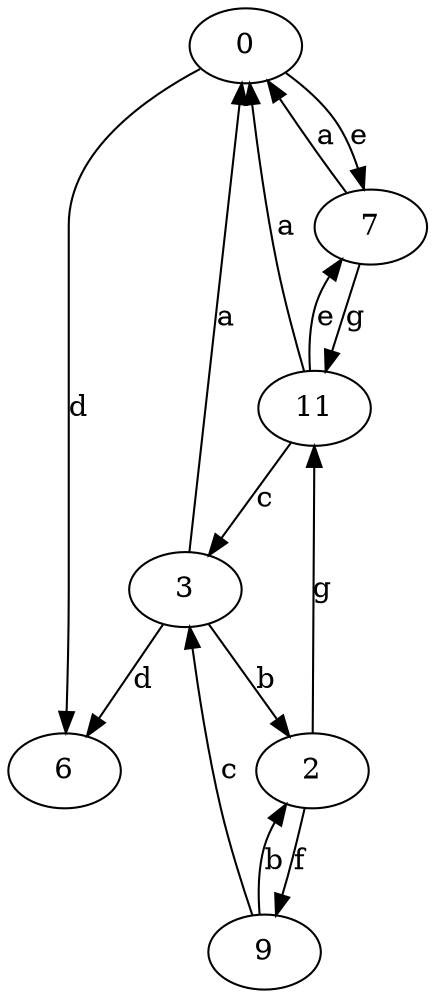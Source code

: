 strict digraph  {
0;
2;
3;
6;
7;
9;
11;
0 -> 6  [label=d];
0 -> 7  [label=e];
2 -> 9  [label=f];
2 -> 11  [label=g];
3 -> 0  [label=a];
3 -> 2  [label=b];
3 -> 6  [label=d];
7 -> 0  [label=a];
7 -> 11  [label=g];
9 -> 2  [label=b];
9 -> 3  [label=c];
11 -> 0  [label=a];
11 -> 3  [label=c];
11 -> 7  [label=e];
}
